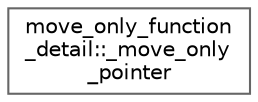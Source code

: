 digraph "类继承关系图"
{
 // LATEX_PDF_SIZE
  bgcolor="transparent";
  edge [fontname=Helvetica,fontsize=10,labelfontname=Helvetica,labelfontsize=10];
  node [fontname=Helvetica,fontsize=10,shape=box,height=0.2,width=0.4];
  rankdir="LR";
  Node0 [id="Node000000",label="move_only_function\l_detail::_move_only\l_pointer",height=0.2,width=0.4,color="grey40", fillcolor="white", style="filled",URL="$structmove__only__function__detail_1_1__move__only__pointer.html",tooltip=" "];
}
